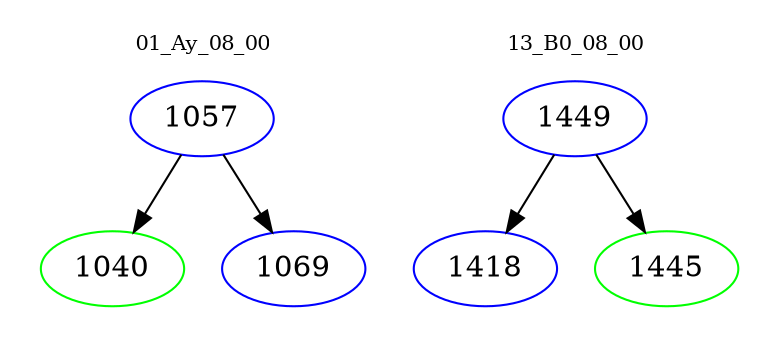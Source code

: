 digraph{
subgraph cluster_0 {
color = white
label = "01_Ay_08_00";
fontsize=10;
T0_1057 [label="1057", color="blue"]
T0_1057 -> T0_1040 [color="black"]
T0_1040 [label="1040", color="green"]
T0_1057 -> T0_1069 [color="black"]
T0_1069 [label="1069", color="blue"]
}
subgraph cluster_1 {
color = white
label = "13_B0_08_00";
fontsize=10;
T1_1449 [label="1449", color="blue"]
T1_1449 -> T1_1418 [color="black"]
T1_1418 [label="1418", color="blue"]
T1_1449 -> T1_1445 [color="black"]
T1_1445 [label="1445", color="green"]
}
}

